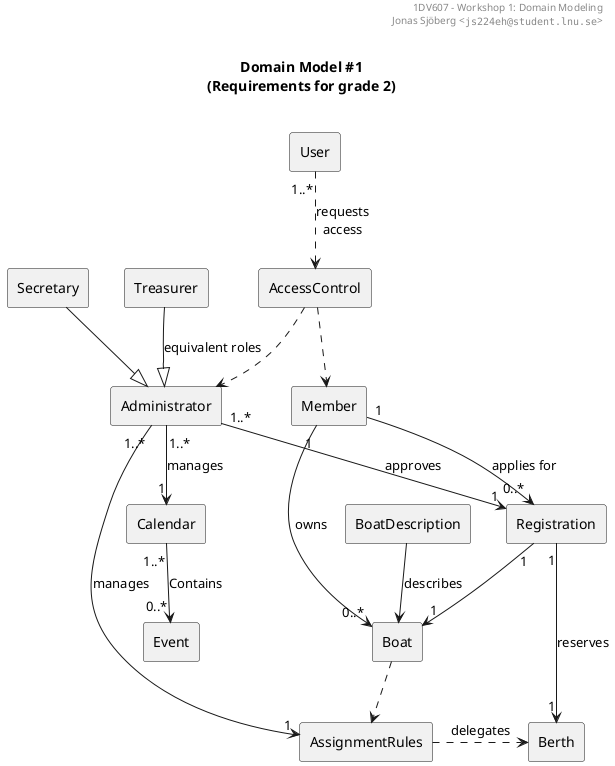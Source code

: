 ' ~~~~~~~~~~~~~~~~~~~~~~~~~~~~~~~~~~~~~~~~~~~~~~~~~~~~~~
' 1DV607 -- Object-Oriented Design and Analysis with UML
' Workshop 1: Domain Modeling
' ~~~~~~~~~~~~~~~~~~~~~~~~~~~~~~~~~~~~~~~~~~~~~~~~~~~~~~
' Created by Jonas Sjöberg (js224eh) on 2017-09-04.
' Linnaeus University
' ""js224eh@student.lnu.se""
' ""http://www.jonasjberg.com""
' ""https://github.com/jonasjberg""

@startuml
' ______________________________________________________________________________
' ____ CONFIGURATION OPTIONS ___________________________________________________
' debug flag creates a 'svek.dot' and 'svek.svg' file in ~/
' !pragma svek_trace on

skinparam {
    monochrome true
    'backgroundColor transparent
    classBackgroundColor transparent
    style strictuml
}

' ______________________________________________________________________________
' ____ USECASE DIAGRAM _________________________________________________________

header
1DV607 - Workshop 1: Domain Modeling
Jonas Sjöberg <""js224eh@student.lnu.se"">
end header

title \nDomain Model #1\n(Requirements for grade 2)\n

agent User
agent Administrator
agent Member
agent Treasurer
agent Secretary

agent AccessControl
agent Berth
agent Boat
agent BoatDescription
agent Calendar
agent Event
agent Registration
agent AssignmentRules

User "1..*" ..> AccessControl : requests\naccess

AccessControl ..> Member
AccessControl ..> Administrator


Treasurer --|> Administrator : equivalent roles
Secretary --|> Administrator

Administrator "1..*" --> "1" AssignmentRules : manages
Administrator "1..*" --> "1" Registration : approves
Administrator "1..*" --> "1" Calendar : manages
Calendar "1..*" --> "0..*" Event : Contains

Member "1" --> "0..*" Registration : applies for
Member "1" --> "0..*" Boat : owns

Registration "1" --> "1" Boat
Registration "1" --> "1" Berth : reserves

Boat ..> AssignmentRules
AssignmentRules .> Berth : delegates

BoatDescription --> Boat : describes

@enduml
